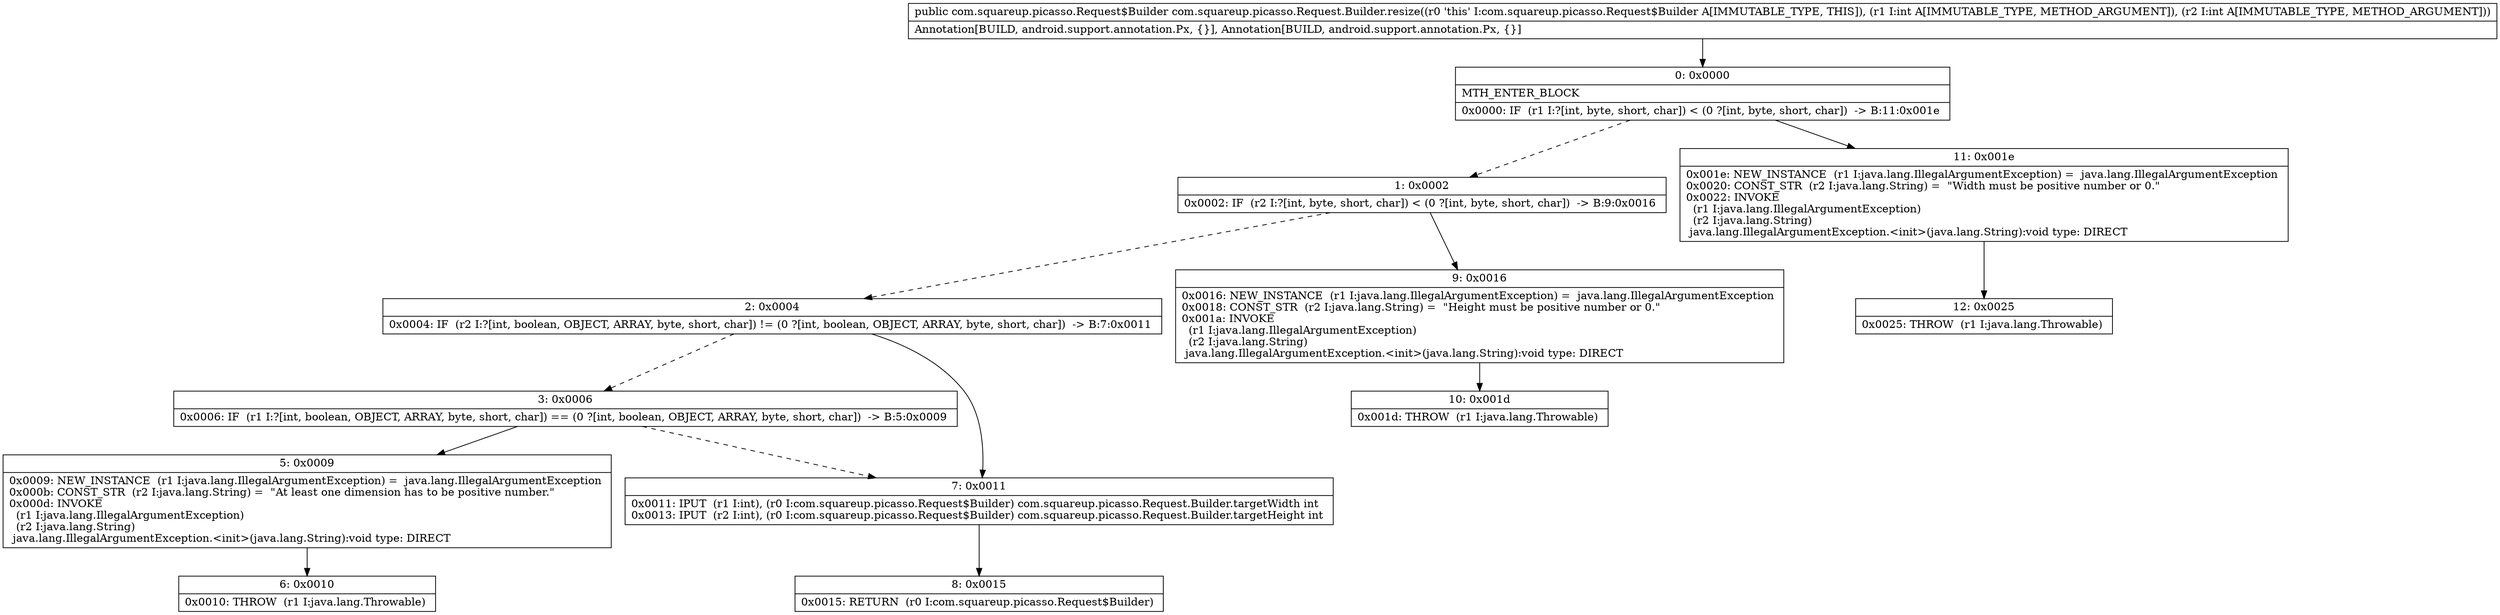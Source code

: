digraph "CFG forcom.squareup.picasso.Request.Builder.resize(II)Lcom\/squareup\/picasso\/Request$Builder;" {
Node_0 [shape=record,label="{0\:\ 0x0000|MTH_ENTER_BLOCK\l|0x0000: IF  (r1 I:?[int, byte, short, char]) \< (0 ?[int, byte, short, char])  \-\> B:11:0x001e \l}"];
Node_1 [shape=record,label="{1\:\ 0x0002|0x0002: IF  (r2 I:?[int, byte, short, char]) \< (0 ?[int, byte, short, char])  \-\> B:9:0x0016 \l}"];
Node_2 [shape=record,label="{2\:\ 0x0004|0x0004: IF  (r2 I:?[int, boolean, OBJECT, ARRAY, byte, short, char]) != (0 ?[int, boolean, OBJECT, ARRAY, byte, short, char])  \-\> B:7:0x0011 \l}"];
Node_3 [shape=record,label="{3\:\ 0x0006|0x0006: IF  (r1 I:?[int, boolean, OBJECT, ARRAY, byte, short, char]) == (0 ?[int, boolean, OBJECT, ARRAY, byte, short, char])  \-\> B:5:0x0009 \l}"];
Node_5 [shape=record,label="{5\:\ 0x0009|0x0009: NEW_INSTANCE  (r1 I:java.lang.IllegalArgumentException) =  java.lang.IllegalArgumentException \l0x000b: CONST_STR  (r2 I:java.lang.String) =  \"At least one dimension has to be positive number.\" \l0x000d: INVOKE  \l  (r1 I:java.lang.IllegalArgumentException)\l  (r2 I:java.lang.String)\l java.lang.IllegalArgumentException.\<init\>(java.lang.String):void type: DIRECT \l}"];
Node_6 [shape=record,label="{6\:\ 0x0010|0x0010: THROW  (r1 I:java.lang.Throwable) \l}"];
Node_7 [shape=record,label="{7\:\ 0x0011|0x0011: IPUT  (r1 I:int), (r0 I:com.squareup.picasso.Request$Builder) com.squareup.picasso.Request.Builder.targetWidth int \l0x0013: IPUT  (r2 I:int), (r0 I:com.squareup.picasso.Request$Builder) com.squareup.picasso.Request.Builder.targetHeight int \l}"];
Node_8 [shape=record,label="{8\:\ 0x0015|0x0015: RETURN  (r0 I:com.squareup.picasso.Request$Builder) \l}"];
Node_9 [shape=record,label="{9\:\ 0x0016|0x0016: NEW_INSTANCE  (r1 I:java.lang.IllegalArgumentException) =  java.lang.IllegalArgumentException \l0x0018: CONST_STR  (r2 I:java.lang.String) =  \"Height must be positive number or 0.\" \l0x001a: INVOKE  \l  (r1 I:java.lang.IllegalArgumentException)\l  (r2 I:java.lang.String)\l java.lang.IllegalArgumentException.\<init\>(java.lang.String):void type: DIRECT \l}"];
Node_10 [shape=record,label="{10\:\ 0x001d|0x001d: THROW  (r1 I:java.lang.Throwable) \l}"];
Node_11 [shape=record,label="{11\:\ 0x001e|0x001e: NEW_INSTANCE  (r1 I:java.lang.IllegalArgumentException) =  java.lang.IllegalArgumentException \l0x0020: CONST_STR  (r2 I:java.lang.String) =  \"Width must be positive number or 0.\" \l0x0022: INVOKE  \l  (r1 I:java.lang.IllegalArgumentException)\l  (r2 I:java.lang.String)\l java.lang.IllegalArgumentException.\<init\>(java.lang.String):void type: DIRECT \l}"];
Node_12 [shape=record,label="{12\:\ 0x0025|0x0025: THROW  (r1 I:java.lang.Throwable) \l}"];
MethodNode[shape=record,label="{public com.squareup.picasso.Request$Builder com.squareup.picasso.Request.Builder.resize((r0 'this' I:com.squareup.picasso.Request$Builder A[IMMUTABLE_TYPE, THIS]), (r1 I:int A[IMMUTABLE_TYPE, METHOD_ARGUMENT]), (r2 I:int A[IMMUTABLE_TYPE, METHOD_ARGUMENT]))  | Annotation[BUILD, android.support.annotation.Px, \{\}], Annotation[BUILD, android.support.annotation.Px, \{\}]\l}"];
MethodNode -> Node_0;
Node_0 -> Node_1[style=dashed];
Node_0 -> Node_11;
Node_1 -> Node_2[style=dashed];
Node_1 -> Node_9;
Node_2 -> Node_3[style=dashed];
Node_2 -> Node_7;
Node_3 -> Node_5;
Node_3 -> Node_7[style=dashed];
Node_5 -> Node_6;
Node_7 -> Node_8;
Node_9 -> Node_10;
Node_11 -> Node_12;
}

